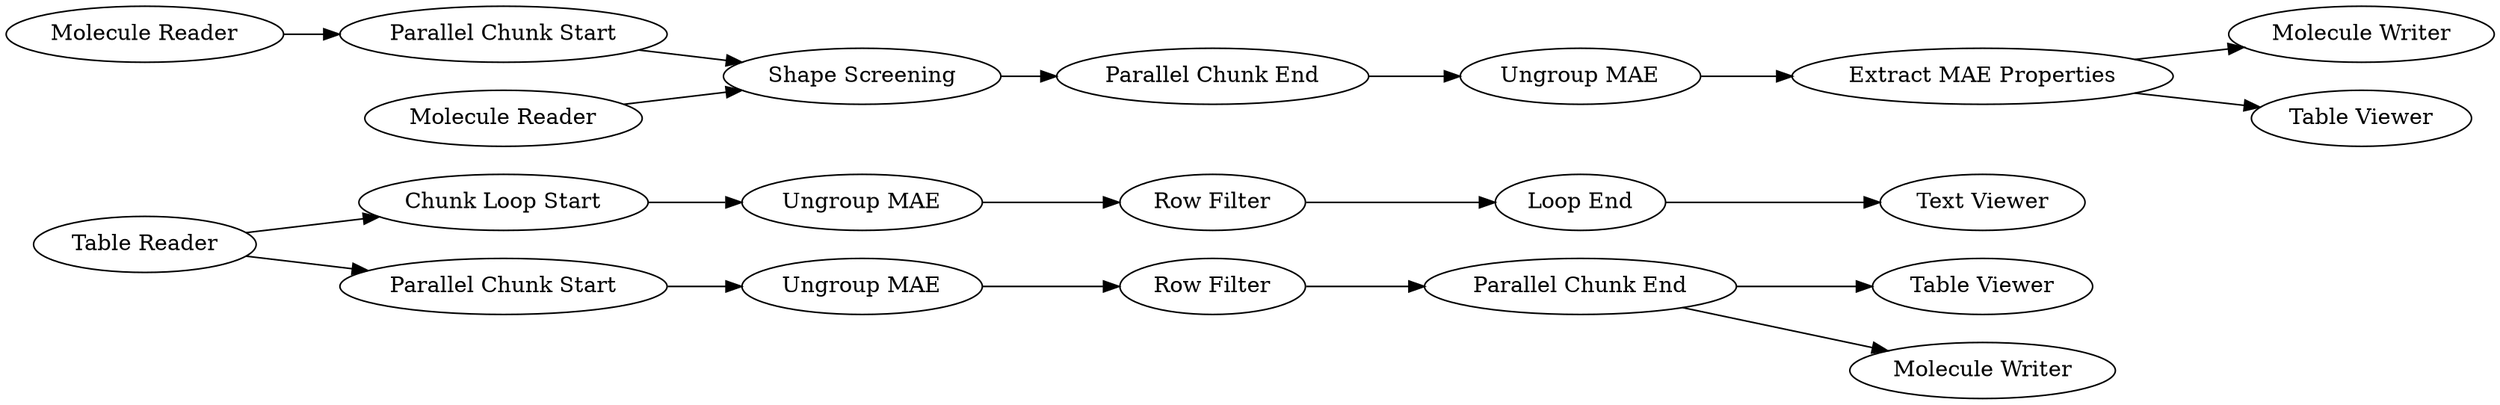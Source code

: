 digraph {
	8247 -> 8246
	8460 -> 68
	6 -> 8239
	8463 -> 6
	8248 -> 8247
	69 -> 70
	8246 -> 8249
	8239 -> 8241
	68 -> 69
	8460 -> 8245
	8241 -> 8458
	4 -> 8463
	70 -> 71
	8245 -> 8248
	8241 -> 8240
	8246 -> 8459
	71 -> 73
	8462 -> 4
	8461 -> 8463
	8463 [label="Shape Screening"]
	8246 [label="Parallel Chunk End"]
	8462 [label="Molecule Reader"]
	8239 [label="Ungroup MAE"]
	8461 [label="Molecule Reader"]
	8249 [label="Table Viewer"]
	8247 [label="Row Filter"]
	8460 [label="Table Reader"]
	6 [label="Parallel Chunk End"]
	8241 [label="Extract MAE Properties"]
	8459 [label="Molecule Writer"]
	8458 [label="Molecule Writer"]
	8240 [label="Table Viewer"]
	8245 [label="Parallel Chunk Start"]
	68 [label="Chunk Loop Start"]
	4 [label="Parallel Chunk Start"]
	70 [label="Row Filter"]
	69 [label="Ungroup MAE"]
	71 [label="Loop End"]
	8248 [label="Ungroup MAE"]
	73 [label="Text Viewer"]
	rankdir=LR
}

